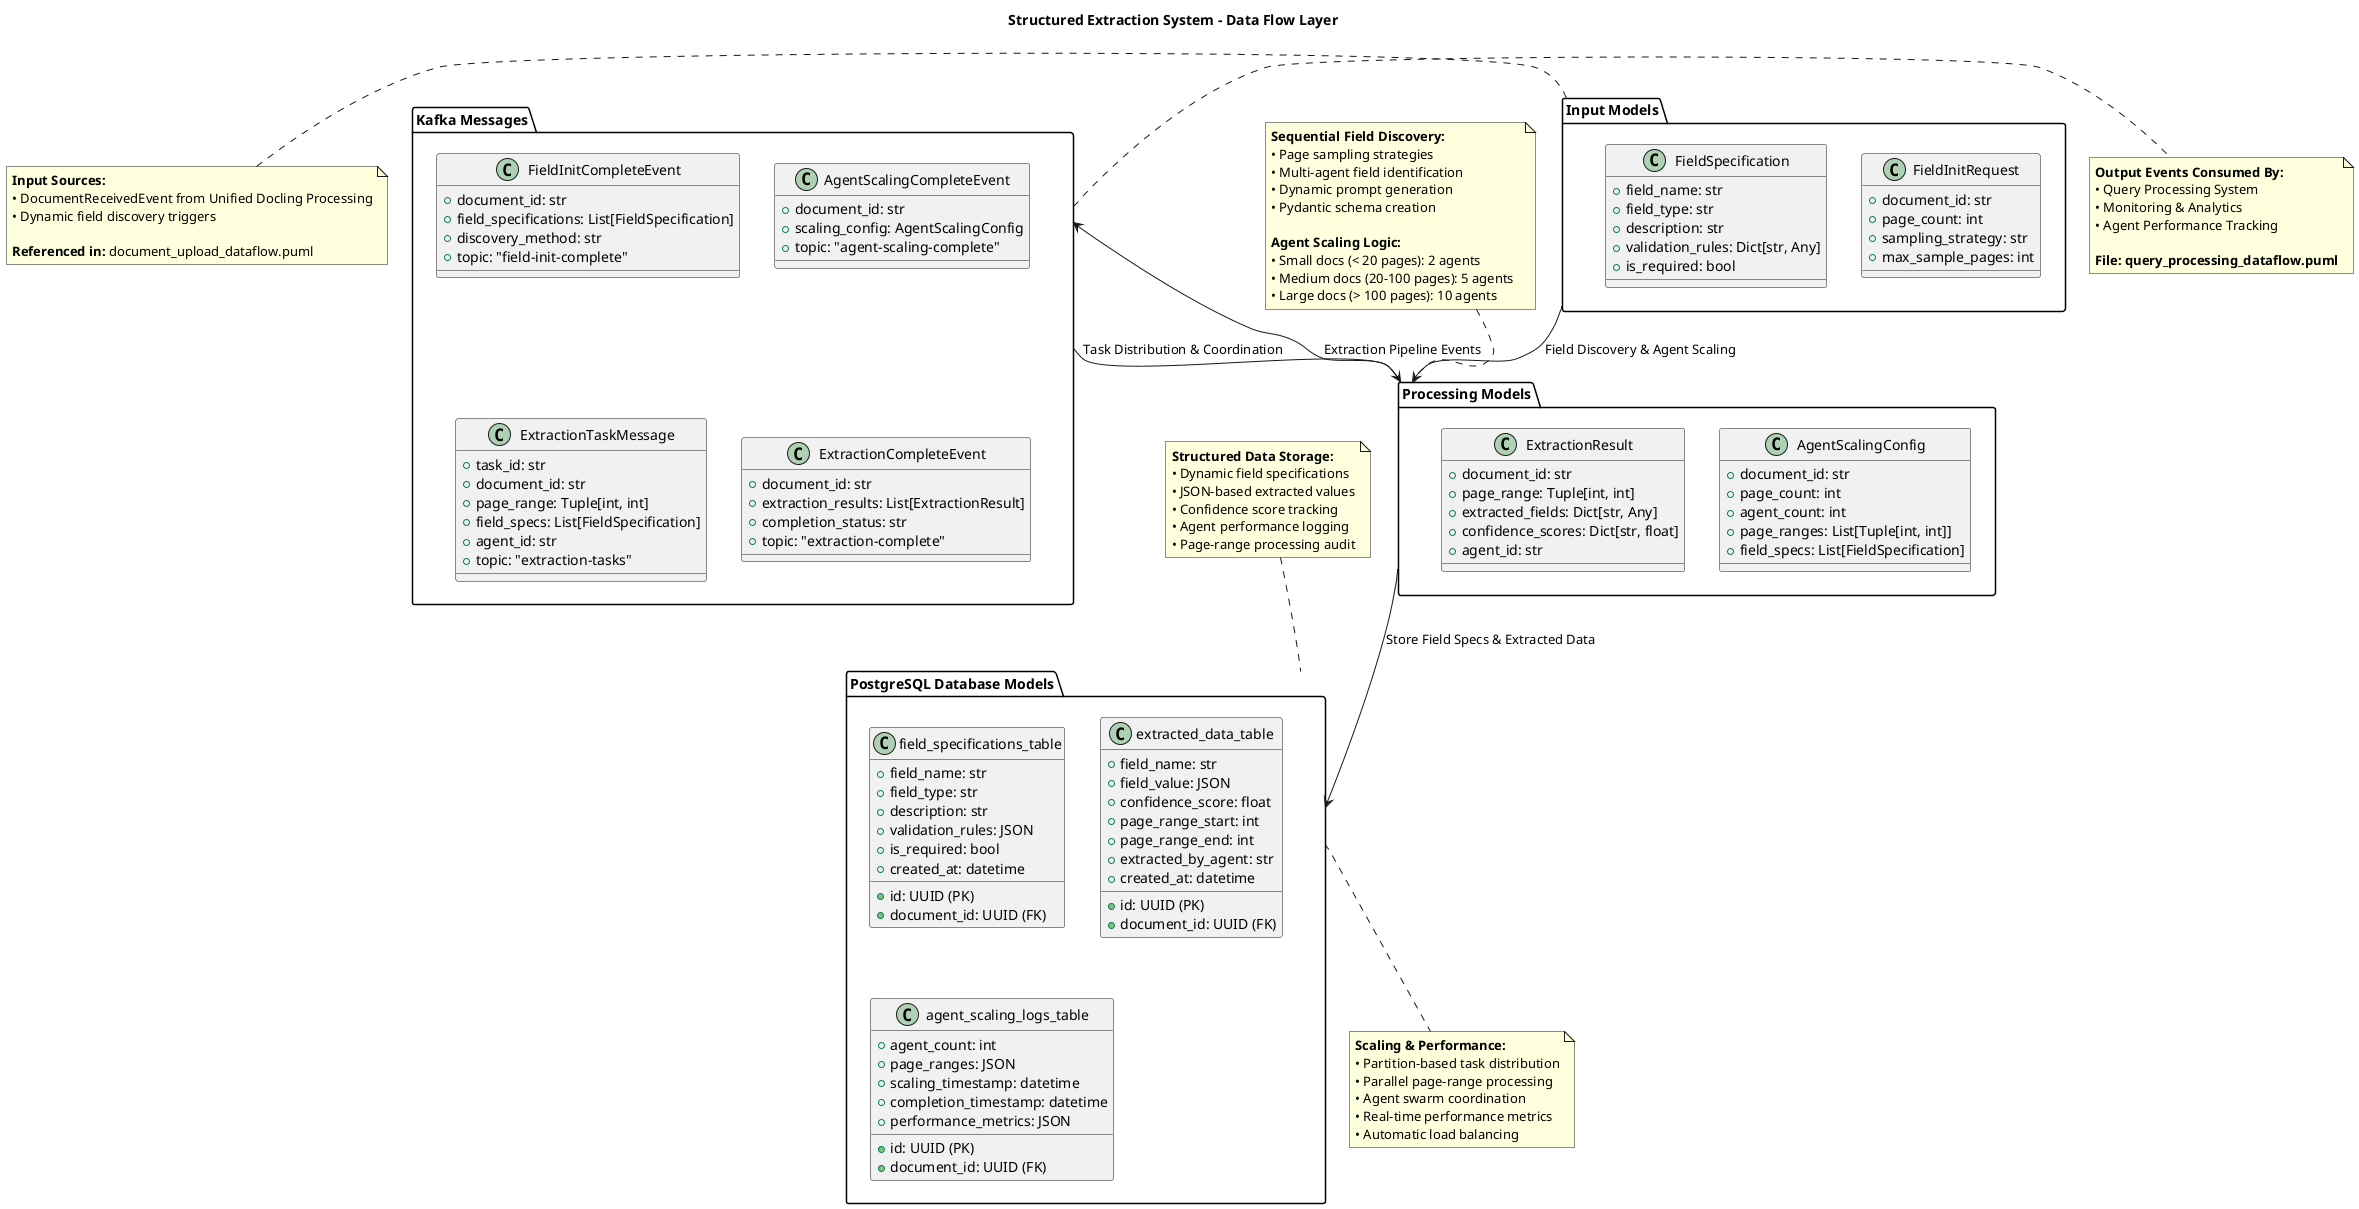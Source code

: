@startuml structured_extraction_dataflow
title Structured Extraction System - Data Flow Layer

' Input Models
package "Input Models" as extraction_input {
    class FieldInitRequest {
        +document_id: str
        +page_count: int
        +sampling_strategy: str
        +max_sample_pages: int
    }
    
    class FieldSpecification {
        +field_name: str
        +field_type: str
        +description: str
        +validation_rules: Dict[str, Any]
        +is_required: bool
    }
}

' Processing Models
package "Processing Models" as extraction_processing {
    class AgentScalingConfig {
        +document_id: str
        +page_count: int
        +agent_count: int
        +page_ranges: List[Tuple[int, int]]
        +field_specs: List[FieldSpecification]
    }
    
    class ExtractionResult {
        +document_id: str
        +page_range: Tuple[int, int]
        +extracted_fields: Dict[str, Any]
        +confidence_scores: Dict[str, float]
        +agent_id: str
    }
}

' Database Models
package "PostgreSQL Database Models" as extraction_db {
    class field_specifications_table {
        +id: UUID (PK)
        +document_id: UUID (FK)
        +field_name: str
        +field_type: str
        +description: str
        +validation_rules: JSON
        +is_required: bool
        +created_at: datetime
    }
    
    class extracted_data_table {
        +id: UUID (PK)
        +document_id: UUID (FK)
        +field_name: str
        +field_value: JSON
        +confidence_score: float
        +page_range_start: int
        +page_range_end: int
        +extracted_by_agent: str
        +created_at: datetime
    }
    
    class agent_scaling_logs_table {
        +id: UUID (PK)
        +document_id: UUID (FK)
        +agent_count: int
        +page_ranges: JSON
        +scaling_timestamp: datetime
        +completion_timestamp: datetime
        +performance_metrics: JSON
    }
}

' Kafka Messages
package "Kafka Messages" as extraction_kafka {
    class FieldInitCompleteEvent {
        +document_id: str
        +field_specifications: List[FieldSpecification]
        +discovery_method: str
        +topic: "field-init-complete"
    }
    
    class AgentScalingCompleteEvent {
        +document_id: str
        +scaling_config: AgentScalingConfig
        +topic: "agent-scaling-complete"
    }
    
    class ExtractionTaskMessage {
        +task_id: str
        +document_id: str
        +page_range: Tuple[int, int]
        +field_specs: List[FieldSpecification]
        +agent_id: str
        +topic: "extraction-tasks"
    }
    
    class ExtractionCompleteEvent {
        +document_id: str
        +extraction_results: List[ExtractionResult]
        +completion_status: str
        +topic: "extraction-complete"
    }
}

' Data Flow Connections
extraction_input --> extraction_processing : "Field Discovery & Agent Scaling"
extraction_processing --> extraction_db : "Store Field Specs & Extracted Data"
extraction_processing --> extraction_kafka : "Extraction Pipeline Events"

' Internal workflow connections
extraction_kafka --> extraction_processing : "Task Distribution & Coordination"

note left of extraction_input
    **Input Sources:**
    • DocumentReceivedEvent from Unified Docling Processing
    • Dynamic field discovery triggers
    
    **Referenced in:** document_upload_dataflow.puml
end note

note top of extraction_processing
    **Sequential Field Discovery:**
    • Page sampling strategies
    • Multi-agent field identification
    • Dynamic prompt generation
    • Pydantic schema creation
    
    **Agent Scaling Logic:**
    • Small docs (< 20 pages): 2 agents
    • Medium docs (20-100 pages): 5 agents  
    • Large docs (> 100 pages): 10 agents
end note

note top of extraction_db
    **Structured Data Storage:**
    • Dynamic field specifications
    • JSON-based extracted values
    • Confidence score tracking
    • Agent performance logging
    • Page-range processing audit
end note

note right of extraction_kafka
    **Output Events Consumed By:**
    • Query Processing System
    • Monitoring & Analytics
    • Agent Performance Tracking
    
    **File: query_processing_dataflow.puml**
end note

note bottom of extraction_db
    **Scaling & Performance:**
    • Partition-based task distribution
    • Parallel page-range processing
    • Agent swarm coordination
    • Real-time performance metrics
    • Automatic load balancing
end note

@enduml